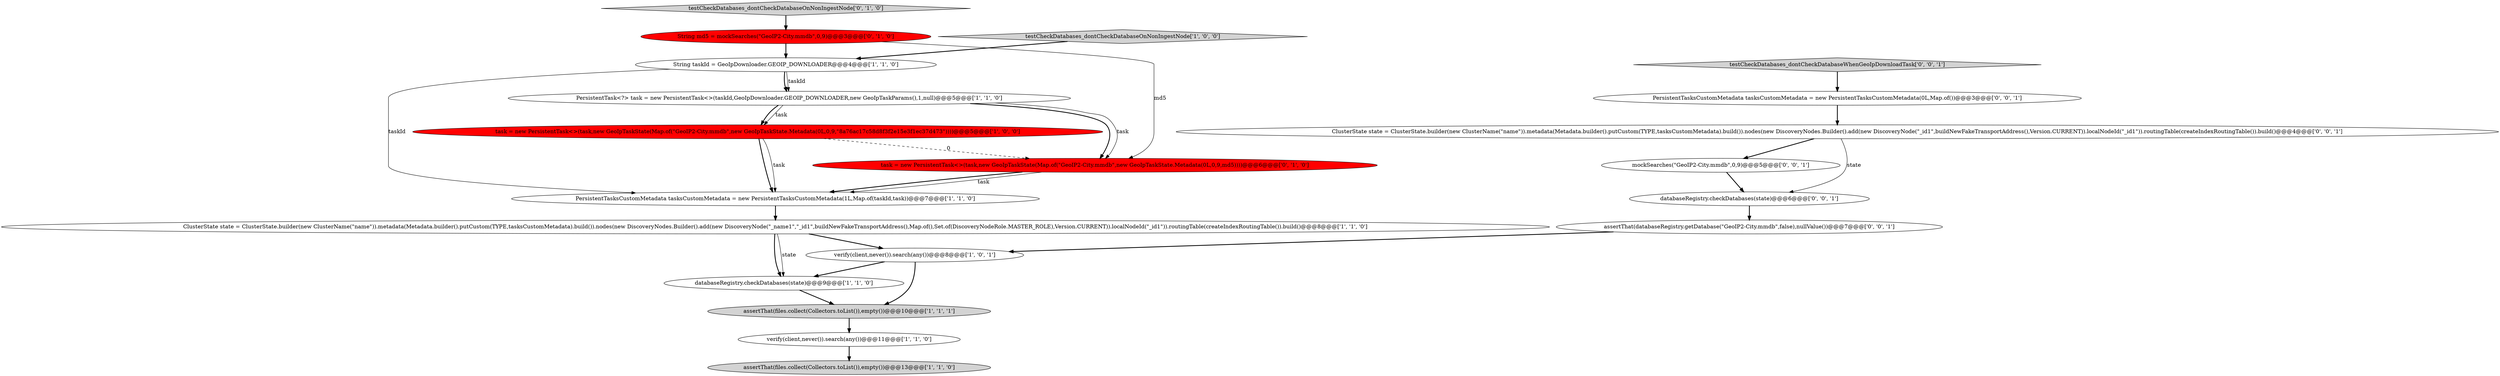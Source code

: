 digraph {
8 [style = filled, label = "ClusterState state = ClusterState.builder(new ClusterName(\"name\")).metadata(Metadata.builder().putCustom(TYPE,tasksCustomMetadata).build()).nodes(new DiscoveryNodes.Builder().add(new DiscoveryNode(\"_name1\",\"_id1\",buildNewFakeTransportAddress(),Map.of(),Set.of(DiscoveryNodeRole.MASTER_ROLE),Version.CURRENT)).localNodeId(\"_id1\")).routingTable(createIndexRoutingTable()).build()@@@8@@@['1', '1', '0']", fillcolor = white, shape = ellipse image = "AAA0AAABBB1BBB"];
0 [style = filled, label = "PersistentTasksCustomMetadata tasksCustomMetadata = new PersistentTasksCustomMetadata(1L,Map.of(taskId,task))@@@7@@@['1', '1', '0']", fillcolor = white, shape = ellipse image = "AAA0AAABBB1BBB"];
7 [style = filled, label = "PersistentTask<?> task = new PersistentTask<>(taskId,GeoIpDownloader.GEOIP_DOWNLOADER,new GeoIpTaskParams(),1,null)@@@5@@@['1', '1', '0']", fillcolor = white, shape = ellipse image = "AAA0AAABBB1BBB"];
18 [style = filled, label = "mockSearches(\"GeoIP2-City.mmdb\",0,9)@@@5@@@['0', '0', '1']", fillcolor = white, shape = ellipse image = "AAA0AAABBB3BBB"];
5 [style = filled, label = "databaseRegistry.checkDatabases(state)@@@9@@@['1', '1', '0']", fillcolor = white, shape = ellipse image = "AAA0AAABBB1BBB"];
17 [style = filled, label = "PersistentTasksCustomMetadata tasksCustomMetadata = new PersistentTasksCustomMetadata(0L,Map.of())@@@3@@@['0', '0', '1']", fillcolor = white, shape = ellipse image = "AAA0AAABBB3BBB"];
16 [style = filled, label = "testCheckDatabases_dontCheckDatabaseWhenGeoIpDownloadTask['0', '0', '1']", fillcolor = lightgray, shape = diamond image = "AAA0AAABBB3BBB"];
13 [style = filled, label = "String md5 = mockSearches(\"GeoIP2-City.mmdb\",0,9)@@@3@@@['0', '1', '0']", fillcolor = red, shape = ellipse image = "AAA1AAABBB2BBB"];
4 [style = filled, label = "verify(client,never()).search(any())@@@11@@@['1', '1', '0']", fillcolor = white, shape = ellipse image = "AAA0AAABBB1BBB"];
3 [style = filled, label = "assertThat(files.collect(Collectors.toList()),empty())@@@10@@@['1', '1', '1']", fillcolor = lightgray, shape = ellipse image = "AAA0AAABBB1BBB"];
10 [style = filled, label = "assertThat(files.collect(Collectors.toList()),empty())@@@13@@@['1', '1', '0']", fillcolor = lightgray, shape = ellipse image = "AAA0AAABBB1BBB"];
6 [style = filled, label = "testCheckDatabases_dontCheckDatabaseOnNonIngestNode['1', '0', '0']", fillcolor = lightgray, shape = diamond image = "AAA0AAABBB1BBB"];
14 [style = filled, label = "assertThat(databaseRegistry.getDatabase(\"GeoIP2-City.mmdb\",false),nullValue())@@@7@@@['0', '0', '1']", fillcolor = white, shape = ellipse image = "AAA0AAABBB3BBB"];
9 [style = filled, label = "String taskId = GeoIpDownloader.GEOIP_DOWNLOADER@@@4@@@['1', '1', '0']", fillcolor = white, shape = ellipse image = "AAA0AAABBB1BBB"];
15 [style = filled, label = "databaseRegistry.checkDatabases(state)@@@6@@@['0', '0', '1']", fillcolor = white, shape = ellipse image = "AAA0AAABBB3BBB"];
12 [style = filled, label = "testCheckDatabases_dontCheckDatabaseOnNonIngestNode['0', '1', '0']", fillcolor = lightgray, shape = diamond image = "AAA0AAABBB2BBB"];
2 [style = filled, label = "task = new PersistentTask<>(task,new GeoIpTaskState(Map.of(\"GeoIP2-City.mmdb\",new GeoIpTaskState.Metadata(0L,0,9,\"8a76ac17c58d8f3f2e15e3f1ec37d473\"))))@@@5@@@['1', '0', '0']", fillcolor = red, shape = ellipse image = "AAA1AAABBB1BBB"];
11 [style = filled, label = "task = new PersistentTask<>(task,new GeoIpTaskState(Map.of(\"GeoIP2-City.mmdb\",new GeoIpTaskState.Metadata(0L,0,9,md5))))@@@6@@@['0', '1', '0']", fillcolor = red, shape = ellipse image = "AAA1AAABBB2BBB"];
1 [style = filled, label = "verify(client,never()).search(any())@@@8@@@['1', '0', '1']", fillcolor = white, shape = ellipse image = "AAA0AAABBB1BBB"];
19 [style = filled, label = "ClusterState state = ClusterState.builder(new ClusterName(\"name\")).metadata(Metadata.builder().putCustom(TYPE,tasksCustomMetadata).build()).nodes(new DiscoveryNodes.Builder().add(new DiscoveryNode(\"_id1\",buildNewFakeTransportAddress(),Version.CURRENT)).localNodeId(\"_id1\")).routingTable(createIndexRoutingTable()).build()@@@4@@@['0', '0', '1']", fillcolor = white, shape = ellipse image = "AAA0AAABBB3BBB"];
1->5 [style = bold, label=""];
5->3 [style = bold, label=""];
4->10 [style = bold, label=""];
19->18 [style = bold, label=""];
7->11 [style = bold, label=""];
15->14 [style = bold, label=""];
19->15 [style = solid, label="state"];
18->15 [style = bold, label=""];
1->3 [style = bold, label=""];
13->11 [style = solid, label="md5"];
16->17 [style = bold, label=""];
9->7 [style = bold, label=""];
3->4 [style = bold, label=""];
17->19 [style = bold, label=""];
14->1 [style = bold, label=""];
8->1 [style = bold, label=""];
12->13 [style = bold, label=""];
2->0 [style = bold, label=""];
11->0 [style = bold, label=""];
9->0 [style = solid, label="taskId"];
8->5 [style = bold, label=""];
8->5 [style = solid, label="state"];
7->2 [style = bold, label=""];
0->8 [style = bold, label=""];
2->0 [style = solid, label="task"];
2->11 [style = dashed, label="0"];
9->7 [style = solid, label="taskId"];
7->2 [style = solid, label="task"];
13->9 [style = bold, label=""];
6->9 [style = bold, label=""];
11->0 [style = solid, label="task"];
7->11 [style = solid, label="task"];
}
